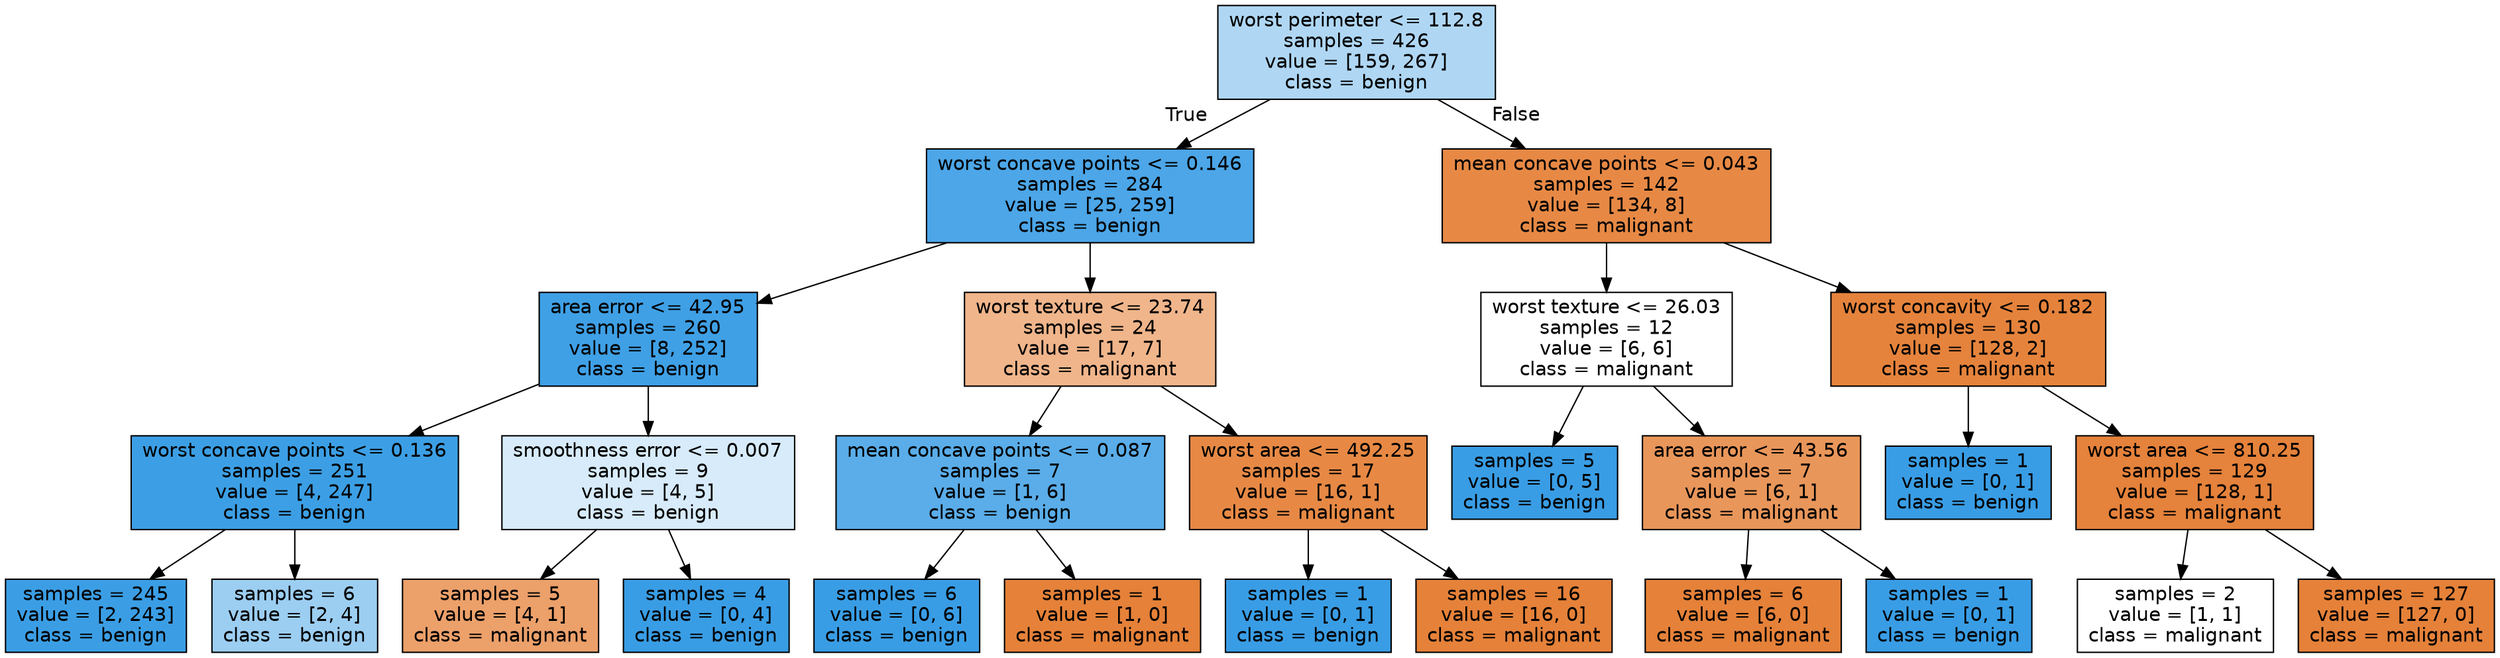 digraph Tree {
node [shape=box, style="filled", color="black", fontname="helvetica"] ;
edge [fontname="helvetica"] ;
0 [label="worst perimeter <= 112.8\nsamples = 426\nvalue = [159, 267]\nclass = benign", fillcolor="#afd7f4"] ;
1 [label="worst concave points <= 0.146\nsamples = 284\nvalue = [25, 259]\nclass = benign", fillcolor="#4ca6e8"] ;
0 -> 1 [labeldistance=2.5, labelangle=45, headlabel="True"] ;
2 [label="area error <= 42.95\nsamples = 260\nvalue = [8, 252]\nclass = benign", fillcolor="#3fa0e6"] ;
1 -> 2 ;
3 [label="worst concave points <= 0.136\nsamples = 251\nvalue = [4, 247]\nclass = benign", fillcolor="#3c9fe5"] ;
2 -> 3 ;
4 [label="samples = 245\nvalue = [2, 243]\nclass = benign", fillcolor="#3b9ee5"] ;
3 -> 4 ;
5 [label="samples = 6\nvalue = [2, 4]\nclass = benign", fillcolor="#9ccef2"] ;
3 -> 5 ;
6 [label="smoothness error <= 0.007\nsamples = 9\nvalue = [4, 5]\nclass = benign", fillcolor="#d7ebfa"] ;
2 -> 6 ;
7 [label="samples = 5\nvalue = [4, 1]\nclass = malignant", fillcolor="#eca06a"] ;
6 -> 7 ;
8 [label="samples = 4\nvalue = [0, 4]\nclass = benign", fillcolor="#399de5"] ;
6 -> 8 ;
9 [label="worst texture <= 23.74\nsamples = 24\nvalue = [17, 7]\nclass = malignant", fillcolor="#f0b58b"] ;
1 -> 9 ;
10 [label="mean concave points <= 0.087\nsamples = 7\nvalue = [1, 6]\nclass = benign", fillcolor="#5aade9"] ;
9 -> 10 ;
11 [label="samples = 6\nvalue = [0, 6]\nclass = benign", fillcolor="#399de5"] ;
10 -> 11 ;
12 [label="samples = 1\nvalue = [1, 0]\nclass = malignant", fillcolor="#e58139"] ;
10 -> 12 ;
13 [label="worst area <= 492.25\nsamples = 17\nvalue = [16, 1]\nclass = malignant", fillcolor="#e78945"] ;
9 -> 13 ;
14 [label="samples = 1\nvalue = [0, 1]\nclass = benign", fillcolor="#399de5"] ;
13 -> 14 ;
15 [label="samples = 16\nvalue = [16, 0]\nclass = malignant", fillcolor="#e58139"] ;
13 -> 15 ;
16 [label="mean concave points <= 0.043\nsamples = 142\nvalue = [134, 8]\nclass = malignant", fillcolor="#e78945"] ;
0 -> 16 [labeldistance=2.5, labelangle=-45, headlabel="False"] ;
17 [label="worst texture <= 26.03\nsamples = 12\nvalue = [6, 6]\nclass = malignant", fillcolor="#ffffff"] ;
16 -> 17 ;
18 [label="samples = 5\nvalue = [0, 5]\nclass = benign", fillcolor="#399de5"] ;
17 -> 18 ;
19 [label="area error <= 43.56\nsamples = 7\nvalue = [6, 1]\nclass = malignant", fillcolor="#e9965a"] ;
17 -> 19 ;
20 [label="samples = 6\nvalue = [6, 0]\nclass = malignant", fillcolor="#e58139"] ;
19 -> 20 ;
21 [label="samples = 1\nvalue = [0, 1]\nclass = benign", fillcolor="#399de5"] ;
19 -> 21 ;
22 [label="worst concavity <= 0.182\nsamples = 130\nvalue = [128, 2]\nclass = malignant", fillcolor="#e5833c"] ;
16 -> 22 ;
23 [label="samples = 1\nvalue = [0, 1]\nclass = benign", fillcolor="#399de5"] ;
22 -> 23 ;
24 [label="worst area <= 810.25\nsamples = 129\nvalue = [128, 1]\nclass = malignant", fillcolor="#e5823b"] ;
22 -> 24 ;
25 [label="samples = 2\nvalue = [1, 1]\nclass = malignant", fillcolor="#ffffff"] ;
24 -> 25 ;
26 [label="samples = 127\nvalue = [127, 0]\nclass = malignant", fillcolor="#e58139"] ;
24 -> 26 ;
}